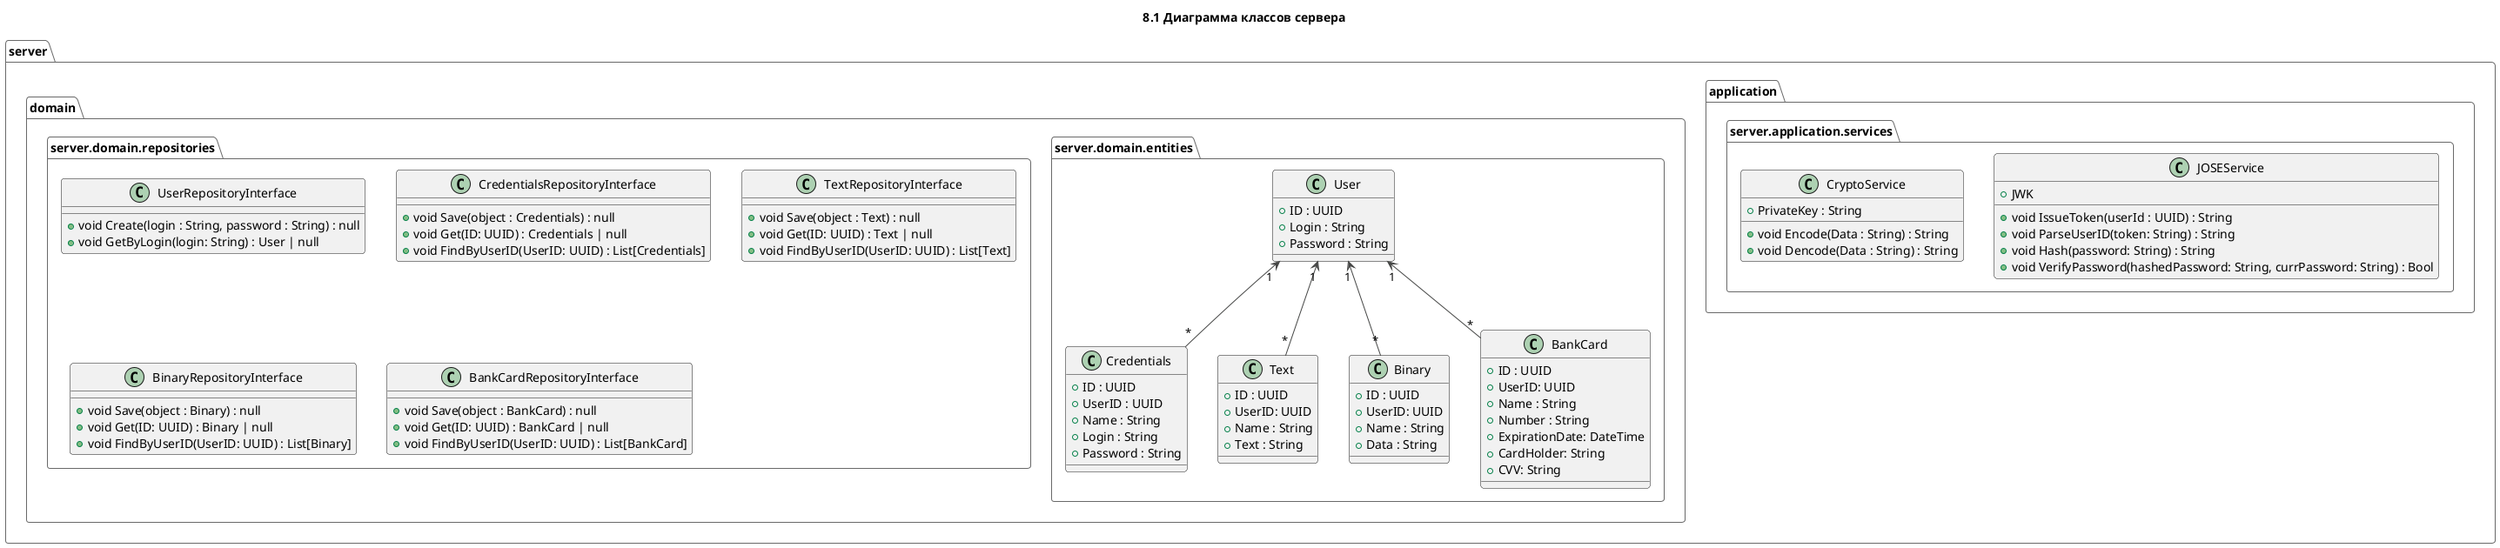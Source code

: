 @startuml
!theme vibrant
title: 8.1 Диаграмма классов сервера

namespace server {
    namespace application {
        namespace services {}
    }

    namespace domain {
        namespace entities {}
        namespace repositories {}
    }
}


class server.domain.entities.User {
    + ID : UUID
    + Login : String
    + Password : String
}

class server.domain.entities.Credentials {
    + ID : UUID
    + UserID : UUID
    + Name : String
    + Login : String
    + Password : String
}

class server.domain.entities.Text {
    + ID : UUID
    + UserID: UUID
    + Name : String
    + Text : String
}

class server.domain.entities.Binary {
    + ID : UUID
    + UserID: UUID
    + Name : String
    + Data : String
}

class server.domain.entities.BankCard {
    + ID : UUID
    + UserID: UUID
    + Name : String
    + Number : String
    + ExpirationDate: DateTime
    + CardHolder: String
    + CVV: String
}

class server.domain.repositories.UserRepositoryInterface {
    + void Create(login : String, password : String) : null
    + void GetByLogin(login: String) : User | null
}

class server.domain.repositories.CredentialsRepositoryInterface {
    + void Save(object : Credentials) : null
    + void Get(ID: UUID) : Credentials | null
    + void FindByUserID(UserID: UUID) : List[Credentials]
}

class server.domain.repositories.TextRepositoryInterface {
    + void Save(object : Text) : null
    + void Get(ID: UUID) : Text | null
    + void FindByUserID(UserID: UUID) : List[Text]
}

class server.domain.repositories.BinaryRepositoryInterface {
    + void Save(object : Binary) : null
    + void Get(ID: UUID) : Binary | null
    + void FindByUserID(UserID: UUID) : List[Binary]
}

class server.domain.repositories.BankCardRepositoryInterface {
    + void Save(object : BankCard) : null
    + void Get(ID: UUID) : BankCard | null
    + void FindByUserID(UserID: UUID) : List[BankCard]
}


class server.application.services.JOSEService {
    + JWK
    + void IssueToken(userId : UUID) : String
    + void ParseUserID(token: String) : String
    + void Hash(password: String) : String
    + void VerifyPassword(hashedPassword: String, currPassword: String) : Bool
}

class server.application.services.CryptoService {
    + PrivateKey : String
    + void Encode(Data : String) : String
    + void Dencode(Data : String) : String
}


server.domain.entities.User "1" <-- "*" server.domain.entities.Credentials
server.domain.entities.User "1" <-- "*" server.domain.entities.Text
server.domain.entities.User "1" <-- "*" server.domain.entities.Binary
server.domain.entities.User "1" <-- "*" server.domain.entities.BankCard

@enduml